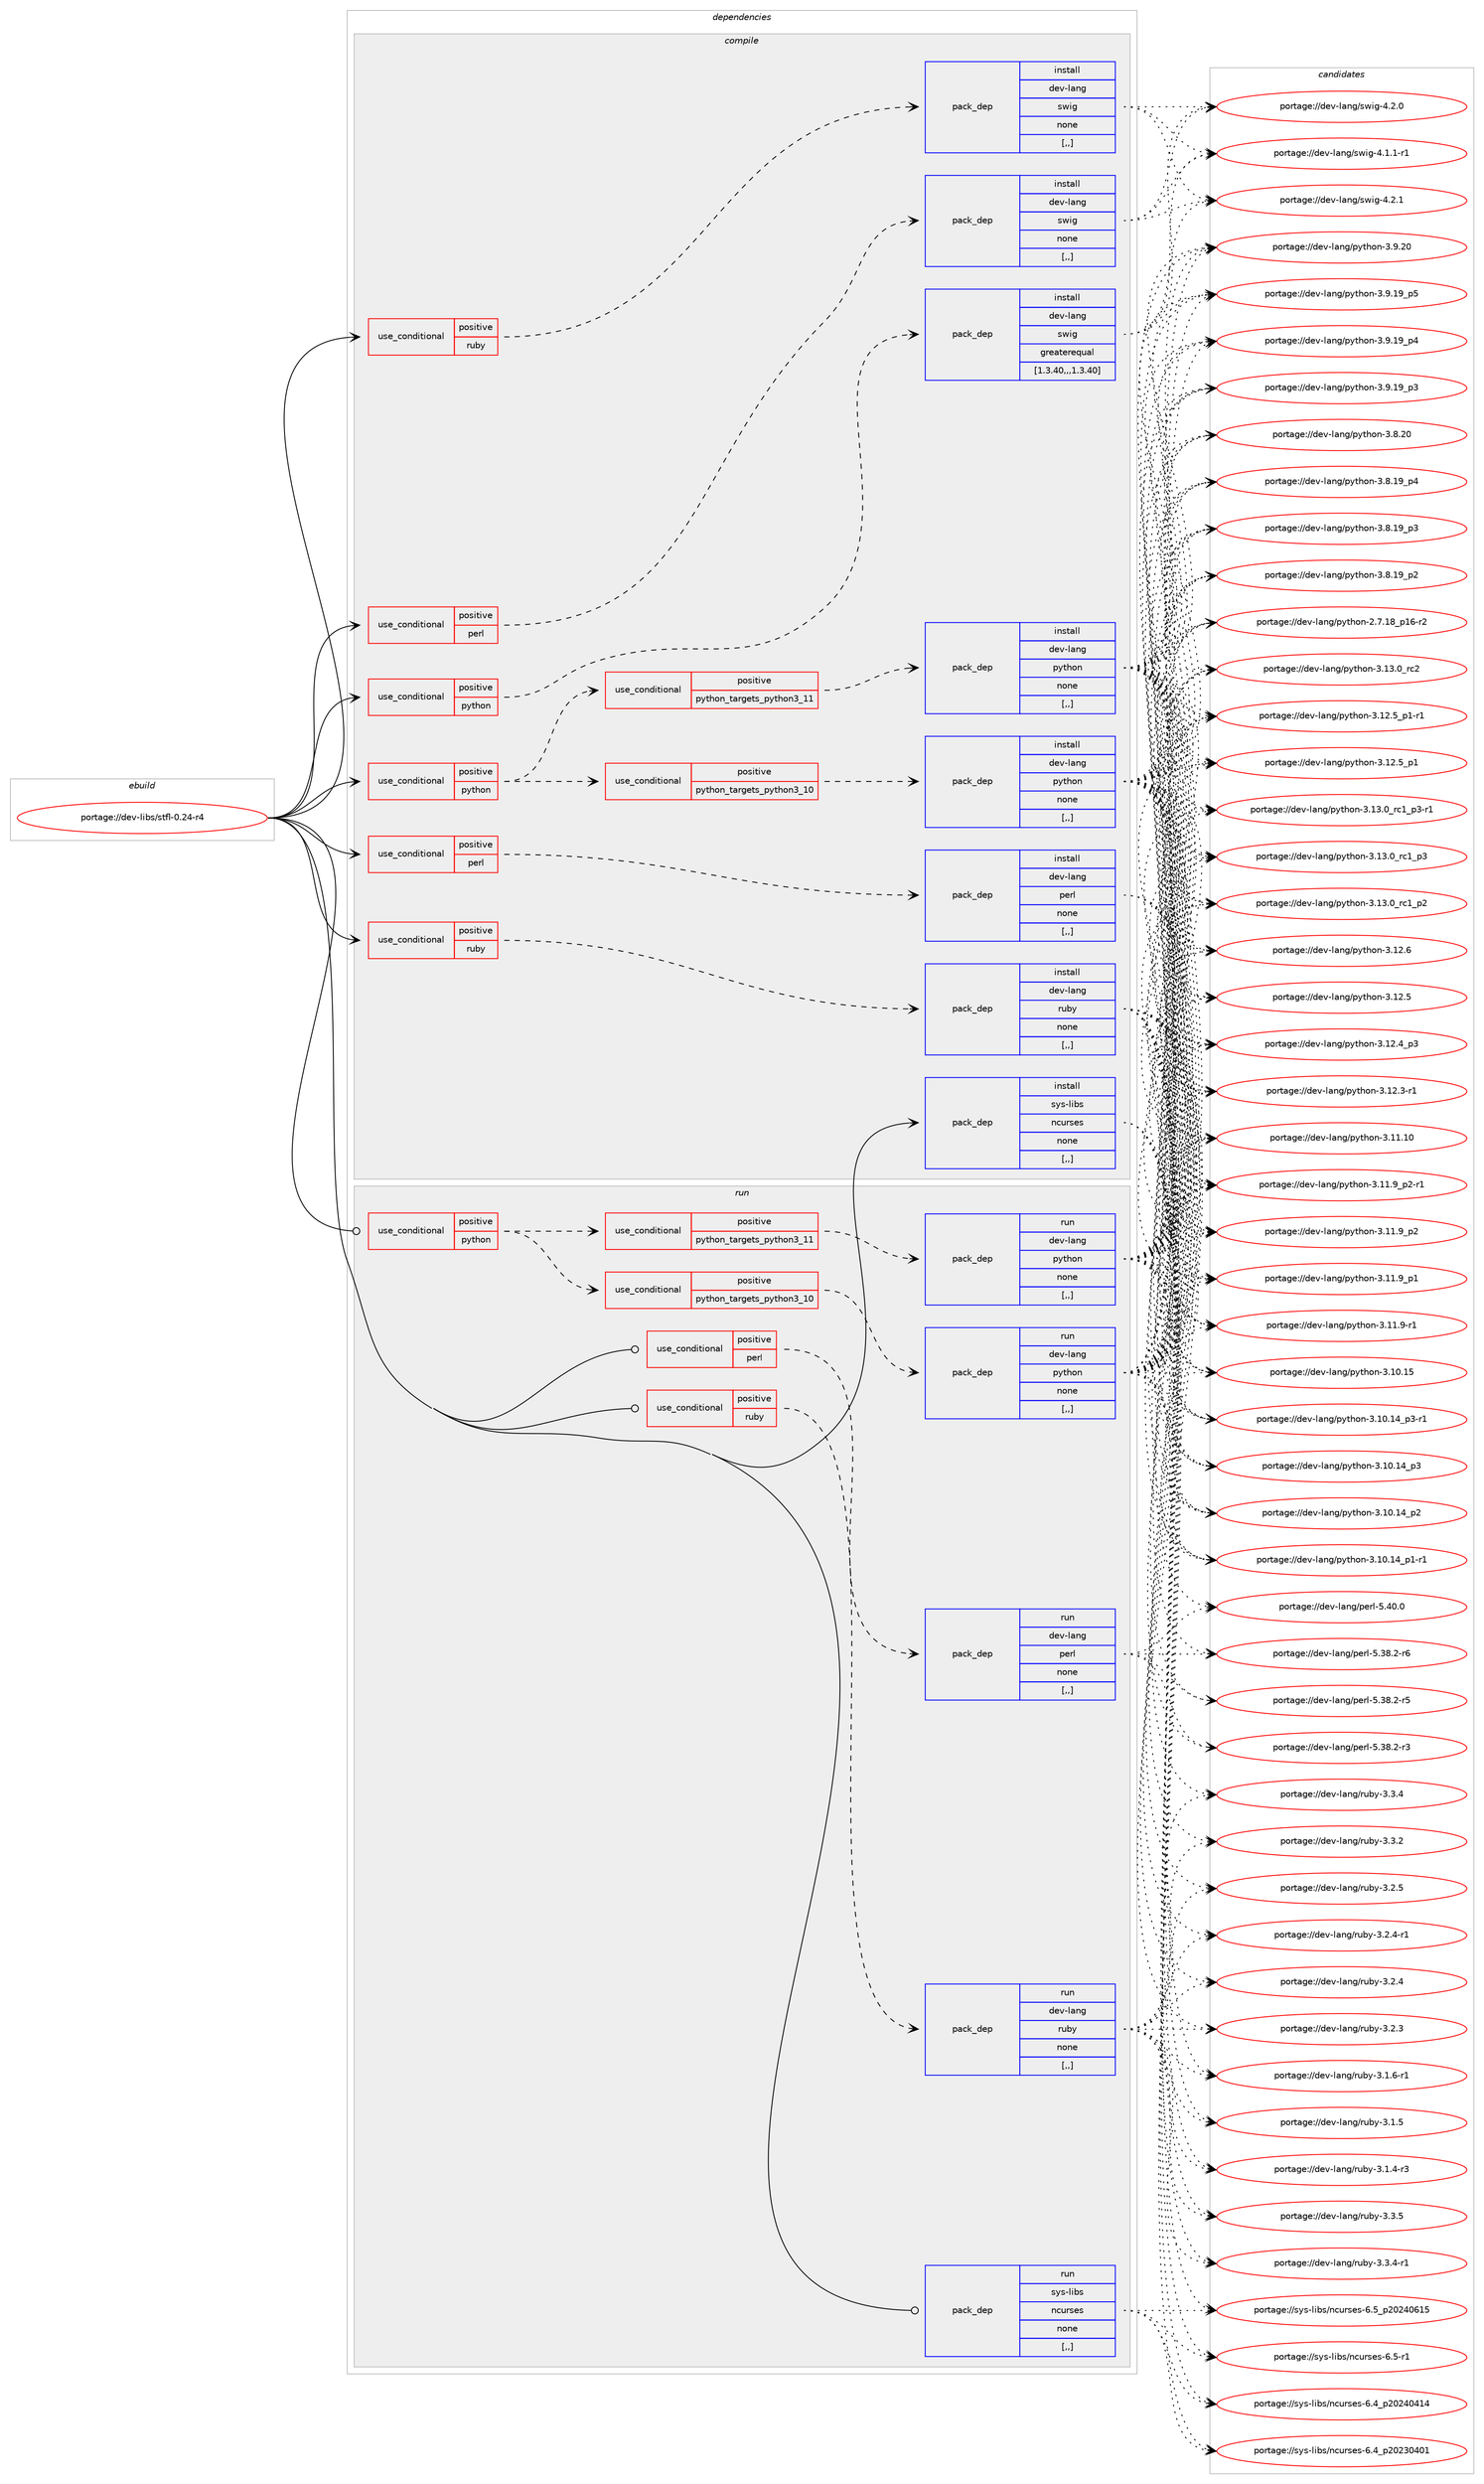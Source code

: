 digraph prolog {

# *************
# Graph options
# *************

newrank=true;
concentrate=true;
compound=true;
graph [rankdir=LR,fontname=Helvetica,fontsize=10,ranksep=1.5];#, ranksep=2.5, nodesep=0.2];
edge  [arrowhead=vee];
node  [fontname=Helvetica,fontsize=10];

# **********
# The ebuild
# **********

subgraph cluster_leftcol {
color=gray;
label=<<i>ebuild</i>>;
id [label="portage://dev-libs/stfl-0.24-r4", color=red, width=4, href="../dev-libs/stfl-0.24-r4.svg"];
}

# ****************
# The dependencies
# ****************

subgraph cluster_midcol {
color=gray;
label=<<i>dependencies</i>>;
subgraph cluster_compile {
fillcolor="#eeeeee";
style=filled;
label=<<i>compile</i>>;
subgraph cond158443 {
dependency608628 [label=<<TABLE BORDER="0" CELLBORDER="1" CELLSPACING="0" CELLPADDING="4"><TR><TD ROWSPAN="3" CELLPADDING="10">use_conditional</TD></TR><TR><TD>positive</TD></TR><TR><TD>perl</TD></TR></TABLE>>, shape=none, color=red];
subgraph pack445416 {
dependency608629 [label=<<TABLE BORDER="0" CELLBORDER="1" CELLSPACING="0" CELLPADDING="4" WIDTH="220"><TR><TD ROWSPAN="6" CELLPADDING="30">pack_dep</TD></TR><TR><TD WIDTH="110">install</TD></TR><TR><TD>dev-lang</TD></TR><TR><TD>perl</TD></TR><TR><TD>none</TD></TR><TR><TD>[,,]</TD></TR></TABLE>>, shape=none, color=blue];
}
dependency608628:e -> dependency608629:w [weight=20,style="dashed",arrowhead="vee"];
}
id:e -> dependency608628:w [weight=20,style="solid",arrowhead="vee"];
subgraph cond158444 {
dependency608630 [label=<<TABLE BORDER="0" CELLBORDER="1" CELLSPACING="0" CELLPADDING="4"><TR><TD ROWSPAN="3" CELLPADDING="10">use_conditional</TD></TR><TR><TD>positive</TD></TR><TR><TD>perl</TD></TR></TABLE>>, shape=none, color=red];
subgraph pack445417 {
dependency608631 [label=<<TABLE BORDER="0" CELLBORDER="1" CELLSPACING="0" CELLPADDING="4" WIDTH="220"><TR><TD ROWSPAN="6" CELLPADDING="30">pack_dep</TD></TR><TR><TD WIDTH="110">install</TD></TR><TR><TD>dev-lang</TD></TR><TR><TD>swig</TD></TR><TR><TD>none</TD></TR><TR><TD>[,,]</TD></TR></TABLE>>, shape=none, color=blue];
}
dependency608630:e -> dependency608631:w [weight=20,style="dashed",arrowhead="vee"];
}
id:e -> dependency608630:w [weight=20,style="solid",arrowhead="vee"];
subgraph cond158445 {
dependency608632 [label=<<TABLE BORDER="0" CELLBORDER="1" CELLSPACING="0" CELLPADDING="4"><TR><TD ROWSPAN="3" CELLPADDING="10">use_conditional</TD></TR><TR><TD>positive</TD></TR><TR><TD>python</TD></TR></TABLE>>, shape=none, color=red];
subgraph cond158446 {
dependency608633 [label=<<TABLE BORDER="0" CELLBORDER="1" CELLSPACING="0" CELLPADDING="4"><TR><TD ROWSPAN="3" CELLPADDING="10">use_conditional</TD></TR><TR><TD>positive</TD></TR><TR><TD>python_targets_python3_10</TD></TR></TABLE>>, shape=none, color=red];
subgraph pack445418 {
dependency608634 [label=<<TABLE BORDER="0" CELLBORDER="1" CELLSPACING="0" CELLPADDING="4" WIDTH="220"><TR><TD ROWSPAN="6" CELLPADDING="30">pack_dep</TD></TR><TR><TD WIDTH="110">install</TD></TR><TR><TD>dev-lang</TD></TR><TR><TD>python</TD></TR><TR><TD>none</TD></TR><TR><TD>[,,]</TD></TR></TABLE>>, shape=none, color=blue];
}
dependency608633:e -> dependency608634:w [weight=20,style="dashed",arrowhead="vee"];
}
dependency608632:e -> dependency608633:w [weight=20,style="dashed",arrowhead="vee"];
subgraph cond158447 {
dependency608635 [label=<<TABLE BORDER="0" CELLBORDER="1" CELLSPACING="0" CELLPADDING="4"><TR><TD ROWSPAN="3" CELLPADDING="10">use_conditional</TD></TR><TR><TD>positive</TD></TR><TR><TD>python_targets_python3_11</TD></TR></TABLE>>, shape=none, color=red];
subgraph pack445419 {
dependency608636 [label=<<TABLE BORDER="0" CELLBORDER="1" CELLSPACING="0" CELLPADDING="4" WIDTH="220"><TR><TD ROWSPAN="6" CELLPADDING="30">pack_dep</TD></TR><TR><TD WIDTH="110">install</TD></TR><TR><TD>dev-lang</TD></TR><TR><TD>python</TD></TR><TR><TD>none</TD></TR><TR><TD>[,,]</TD></TR></TABLE>>, shape=none, color=blue];
}
dependency608635:e -> dependency608636:w [weight=20,style="dashed",arrowhead="vee"];
}
dependency608632:e -> dependency608635:w [weight=20,style="dashed",arrowhead="vee"];
}
id:e -> dependency608632:w [weight=20,style="solid",arrowhead="vee"];
subgraph cond158448 {
dependency608637 [label=<<TABLE BORDER="0" CELLBORDER="1" CELLSPACING="0" CELLPADDING="4"><TR><TD ROWSPAN="3" CELLPADDING="10">use_conditional</TD></TR><TR><TD>positive</TD></TR><TR><TD>python</TD></TR></TABLE>>, shape=none, color=red];
subgraph pack445420 {
dependency608638 [label=<<TABLE BORDER="0" CELLBORDER="1" CELLSPACING="0" CELLPADDING="4" WIDTH="220"><TR><TD ROWSPAN="6" CELLPADDING="30">pack_dep</TD></TR><TR><TD WIDTH="110">install</TD></TR><TR><TD>dev-lang</TD></TR><TR><TD>swig</TD></TR><TR><TD>greaterequal</TD></TR><TR><TD>[1.3.40,,,1.3.40]</TD></TR></TABLE>>, shape=none, color=blue];
}
dependency608637:e -> dependency608638:w [weight=20,style="dashed",arrowhead="vee"];
}
id:e -> dependency608637:w [weight=20,style="solid",arrowhead="vee"];
subgraph cond158449 {
dependency608639 [label=<<TABLE BORDER="0" CELLBORDER="1" CELLSPACING="0" CELLPADDING="4"><TR><TD ROWSPAN="3" CELLPADDING="10">use_conditional</TD></TR><TR><TD>positive</TD></TR><TR><TD>ruby</TD></TR></TABLE>>, shape=none, color=red];
subgraph pack445421 {
dependency608640 [label=<<TABLE BORDER="0" CELLBORDER="1" CELLSPACING="0" CELLPADDING="4" WIDTH="220"><TR><TD ROWSPAN="6" CELLPADDING="30">pack_dep</TD></TR><TR><TD WIDTH="110">install</TD></TR><TR><TD>dev-lang</TD></TR><TR><TD>ruby</TD></TR><TR><TD>none</TD></TR><TR><TD>[,,]</TD></TR></TABLE>>, shape=none, color=blue];
}
dependency608639:e -> dependency608640:w [weight=20,style="dashed",arrowhead="vee"];
}
id:e -> dependency608639:w [weight=20,style="solid",arrowhead="vee"];
subgraph cond158450 {
dependency608641 [label=<<TABLE BORDER="0" CELLBORDER="1" CELLSPACING="0" CELLPADDING="4"><TR><TD ROWSPAN="3" CELLPADDING="10">use_conditional</TD></TR><TR><TD>positive</TD></TR><TR><TD>ruby</TD></TR></TABLE>>, shape=none, color=red];
subgraph pack445422 {
dependency608642 [label=<<TABLE BORDER="0" CELLBORDER="1" CELLSPACING="0" CELLPADDING="4" WIDTH="220"><TR><TD ROWSPAN="6" CELLPADDING="30">pack_dep</TD></TR><TR><TD WIDTH="110">install</TD></TR><TR><TD>dev-lang</TD></TR><TR><TD>swig</TD></TR><TR><TD>none</TD></TR><TR><TD>[,,]</TD></TR></TABLE>>, shape=none, color=blue];
}
dependency608641:e -> dependency608642:w [weight=20,style="dashed",arrowhead="vee"];
}
id:e -> dependency608641:w [weight=20,style="solid",arrowhead="vee"];
subgraph pack445423 {
dependency608643 [label=<<TABLE BORDER="0" CELLBORDER="1" CELLSPACING="0" CELLPADDING="4" WIDTH="220"><TR><TD ROWSPAN="6" CELLPADDING="30">pack_dep</TD></TR><TR><TD WIDTH="110">install</TD></TR><TR><TD>sys-libs</TD></TR><TR><TD>ncurses</TD></TR><TR><TD>none</TD></TR><TR><TD>[,,]</TD></TR></TABLE>>, shape=none, color=blue];
}
id:e -> dependency608643:w [weight=20,style="solid",arrowhead="vee"];
}
subgraph cluster_compileandrun {
fillcolor="#eeeeee";
style=filled;
label=<<i>compile and run</i>>;
}
subgraph cluster_run {
fillcolor="#eeeeee";
style=filled;
label=<<i>run</i>>;
subgraph cond158451 {
dependency608644 [label=<<TABLE BORDER="0" CELLBORDER="1" CELLSPACING="0" CELLPADDING="4"><TR><TD ROWSPAN="3" CELLPADDING="10">use_conditional</TD></TR><TR><TD>positive</TD></TR><TR><TD>perl</TD></TR></TABLE>>, shape=none, color=red];
subgraph pack445424 {
dependency608645 [label=<<TABLE BORDER="0" CELLBORDER="1" CELLSPACING="0" CELLPADDING="4" WIDTH="220"><TR><TD ROWSPAN="6" CELLPADDING="30">pack_dep</TD></TR><TR><TD WIDTH="110">run</TD></TR><TR><TD>dev-lang</TD></TR><TR><TD>perl</TD></TR><TR><TD>none</TD></TR><TR><TD>[,,]</TD></TR></TABLE>>, shape=none, color=blue];
}
dependency608644:e -> dependency608645:w [weight=20,style="dashed",arrowhead="vee"];
}
id:e -> dependency608644:w [weight=20,style="solid",arrowhead="odot"];
subgraph cond158452 {
dependency608646 [label=<<TABLE BORDER="0" CELLBORDER="1" CELLSPACING="0" CELLPADDING="4"><TR><TD ROWSPAN="3" CELLPADDING="10">use_conditional</TD></TR><TR><TD>positive</TD></TR><TR><TD>python</TD></TR></TABLE>>, shape=none, color=red];
subgraph cond158453 {
dependency608647 [label=<<TABLE BORDER="0" CELLBORDER="1" CELLSPACING="0" CELLPADDING="4"><TR><TD ROWSPAN="3" CELLPADDING="10">use_conditional</TD></TR><TR><TD>positive</TD></TR><TR><TD>python_targets_python3_10</TD></TR></TABLE>>, shape=none, color=red];
subgraph pack445425 {
dependency608648 [label=<<TABLE BORDER="0" CELLBORDER="1" CELLSPACING="0" CELLPADDING="4" WIDTH="220"><TR><TD ROWSPAN="6" CELLPADDING="30">pack_dep</TD></TR><TR><TD WIDTH="110">run</TD></TR><TR><TD>dev-lang</TD></TR><TR><TD>python</TD></TR><TR><TD>none</TD></TR><TR><TD>[,,]</TD></TR></TABLE>>, shape=none, color=blue];
}
dependency608647:e -> dependency608648:w [weight=20,style="dashed",arrowhead="vee"];
}
dependency608646:e -> dependency608647:w [weight=20,style="dashed",arrowhead="vee"];
subgraph cond158454 {
dependency608649 [label=<<TABLE BORDER="0" CELLBORDER="1" CELLSPACING="0" CELLPADDING="4"><TR><TD ROWSPAN="3" CELLPADDING="10">use_conditional</TD></TR><TR><TD>positive</TD></TR><TR><TD>python_targets_python3_11</TD></TR></TABLE>>, shape=none, color=red];
subgraph pack445426 {
dependency608650 [label=<<TABLE BORDER="0" CELLBORDER="1" CELLSPACING="0" CELLPADDING="4" WIDTH="220"><TR><TD ROWSPAN="6" CELLPADDING="30">pack_dep</TD></TR><TR><TD WIDTH="110">run</TD></TR><TR><TD>dev-lang</TD></TR><TR><TD>python</TD></TR><TR><TD>none</TD></TR><TR><TD>[,,]</TD></TR></TABLE>>, shape=none, color=blue];
}
dependency608649:e -> dependency608650:w [weight=20,style="dashed",arrowhead="vee"];
}
dependency608646:e -> dependency608649:w [weight=20,style="dashed",arrowhead="vee"];
}
id:e -> dependency608646:w [weight=20,style="solid",arrowhead="odot"];
subgraph cond158455 {
dependency608651 [label=<<TABLE BORDER="0" CELLBORDER="1" CELLSPACING="0" CELLPADDING="4"><TR><TD ROWSPAN="3" CELLPADDING="10">use_conditional</TD></TR><TR><TD>positive</TD></TR><TR><TD>ruby</TD></TR></TABLE>>, shape=none, color=red];
subgraph pack445427 {
dependency608652 [label=<<TABLE BORDER="0" CELLBORDER="1" CELLSPACING="0" CELLPADDING="4" WIDTH="220"><TR><TD ROWSPAN="6" CELLPADDING="30">pack_dep</TD></TR><TR><TD WIDTH="110">run</TD></TR><TR><TD>dev-lang</TD></TR><TR><TD>ruby</TD></TR><TR><TD>none</TD></TR><TR><TD>[,,]</TD></TR></TABLE>>, shape=none, color=blue];
}
dependency608651:e -> dependency608652:w [weight=20,style="dashed",arrowhead="vee"];
}
id:e -> dependency608651:w [weight=20,style="solid",arrowhead="odot"];
subgraph pack445428 {
dependency608653 [label=<<TABLE BORDER="0" CELLBORDER="1" CELLSPACING="0" CELLPADDING="4" WIDTH="220"><TR><TD ROWSPAN="6" CELLPADDING="30">pack_dep</TD></TR><TR><TD WIDTH="110">run</TD></TR><TR><TD>sys-libs</TD></TR><TR><TD>ncurses</TD></TR><TR><TD>none</TD></TR><TR><TD>[,,]</TD></TR></TABLE>>, shape=none, color=blue];
}
id:e -> dependency608653:w [weight=20,style="solid",arrowhead="odot"];
}
}

# **************
# The candidates
# **************

subgraph cluster_choices {
rank=same;
color=gray;
label=<<i>candidates</i>>;

subgraph choice445416 {
color=black;
nodesep=1;
choice10010111845108971101034711210111410845534652484648 [label="portage://dev-lang/perl-5.40.0", color=red, width=4,href="../dev-lang/perl-5.40.0.svg"];
choice100101118451089711010347112101114108455346515646504511454 [label="portage://dev-lang/perl-5.38.2-r6", color=red, width=4,href="../dev-lang/perl-5.38.2-r6.svg"];
choice100101118451089711010347112101114108455346515646504511453 [label="portage://dev-lang/perl-5.38.2-r5", color=red, width=4,href="../dev-lang/perl-5.38.2-r5.svg"];
choice100101118451089711010347112101114108455346515646504511451 [label="portage://dev-lang/perl-5.38.2-r3", color=red, width=4,href="../dev-lang/perl-5.38.2-r3.svg"];
dependency608629:e -> choice10010111845108971101034711210111410845534652484648:w [style=dotted,weight="100"];
dependency608629:e -> choice100101118451089711010347112101114108455346515646504511454:w [style=dotted,weight="100"];
dependency608629:e -> choice100101118451089711010347112101114108455346515646504511453:w [style=dotted,weight="100"];
dependency608629:e -> choice100101118451089711010347112101114108455346515646504511451:w [style=dotted,weight="100"];
}
subgraph choice445417 {
color=black;
nodesep=1;
choice100101118451089711010347115119105103455246504649 [label="portage://dev-lang/swig-4.2.1", color=red, width=4,href="../dev-lang/swig-4.2.1.svg"];
choice100101118451089711010347115119105103455246504648 [label="portage://dev-lang/swig-4.2.0", color=red, width=4,href="../dev-lang/swig-4.2.0.svg"];
choice1001011184510897110103471151191051034552464946494511449 [label="portage://dev-lang/swig-4.1.1-r1", color=red, width=4,href="../dev-lang/swig-4.1.1-r1.svg"];
dependency608631:e -> choice100101118451089711010347115119105103455246504649:w [style=dotted,weight="100"];
dependency608631:e -> choice100101118451089711010347115119105103455246504648:w [style=dotted,weight="100"];
dependency608631:e -> choice1001011184510897110103471151191051034552464946494511449:w [style=dotted,weight="100"];
}
subgraph choice445418 {
color=black;
nodesep=1;
choice10010111845108971101034711212111610411111045514649514648951149950 [label="portage://dev-lang/python-3.13.0_rc2", color=red, width=4,href="../dev-lang/python-3.13.0_rc2.svg"];
choice1001011184510897110103471121211161041111104551464951464895114994995112514511449 [label="portage://dev-lang/python-3.13.0_rc1_p3-r1", color=red, width=4,href="../dev-lang/python-3.13.0_rc1_p3-r1.svg"];
choice100101118451089711010347112121116104111110455146495146489511499499511251 [label="portage://dev-lang/python-3.13.0_rc1_p3", color=red, width=4,href="../dev-lang/python-3.13.0_rc1_p3.svg"];
choice100101118451089711010347112121116104111110455146495146489511499499511250 [label="portage://dev-lang/python-3.13.0_rc1_p2", color=red, width=4,href="../dev-lang/python-3.13.0_rc1_p2.svg"];
choice10010111845108971101034711212111610411111045514649504654 [label="portage://dev-lang/python-3.12.6", color=red, width=4,href="../dev-lang/python-3.12.6.svg"];
choice1001011184510897110103471121211161041111104551464950465395112494511449 [label="portage://dev-lang/python-3.12.5_p1-r1", color=red, width=4,href="../dev-lang/python-3.12.5_p1-r1.svg"];
choice100101118451089711010347112121116104111110455146495046539511249 [label="portage://dev-lang/python-3.12.5_p1", color=red, width=4,href="../dev-lang/python-3.12.5_p1.svg"];
choice10010111845108971101034711212111610411111045514649504653 [label="portage://dev-lang/python-3.12.5", color=red, width=4,href="../dev-lang/python-3.12.5.svg"];
choice100101118451089711010347112121116104111110455146495046529511251 [label="portage://dev-lang/python-3.12.4_p3", color=red, width=4,href="../dev-lang/python-3.12.4_p3.svg"];
choice100101118451089711010347112121116104111110455146495046514511449 [label="portage://dev-lang/python-3.12.3-r1", color=red, width=4,href="../dev-lang/python-3.12.3-r1.svg"];
choice1001011184510897110103471121211161041111104551464949464948 [label="portage://dev-lang/python-3.11.10", color=red, width=4,href="../dev-lang/python-3.11.10.svg"];
choice1001011184510897110103471121211161041111104551464949465795112504511449 [label="portage://dev-lang/python-3.11.9_p2-r1", color=red, width=4,href="../dev-lang/python-3.11.9_p2-r1.svg"];
choice100101118451089711010347112121116104111110455146494946579511250 [label="portage://dev-lang/python-3.11.9_p2", color=red, width=4,href="../dev-lang/python-3.11.9_p2.svg"];
choice100101118451089711010347112121116104111110455146494946579511249 [label="portage://dev-lang/python-3.11.9_p1", color=red, width=4,href="../dev-lang/python-3.11.9_p1.svg"];
choice100101118451089711010347112121116104111110455146494946574511449 [label="portage://dev-lang/python-3.11.9-r1", color=red, width=4,href="../dev-lang/python-3.11.9-r1.svg"];
choice1001011184510897110103471121211161041111104551464948464953 [label="portage://dev-lang/python-3.10.15", color=red, width=4,href="../dev-lang/python-3.10.15.svg"];
choice100101118451089711010347112121116104111110455146494846495295112514511449 [label="portage://dev-lang/python-3.10.14_p3-r1", color=red, width=4,href="../dev-lang/python-3.10.14_p3-r1.svg"];
choice10010111845108971101034711212111610411111045514649484649529511251 [label="portage://dev-lang/python-3.10.14_p3", color=red, width=4,href="../dev-lang/python-3.10.14_p3.svg"];
choice10010111845108971101034711212111610411111045514649484649529511250 [label="portage://dev-lang/python-3.10.14_p2", color=red, width=4,href="../dev-lang/python-3.10.14_p2.svg"];
choice100101118451089711010347112121116104111110455146494846495295112494511449 [label="portage://dev-lang/python-3.10.14_p1-r1", color=red, width=4,href="../dev-lang/python-3.10.14_p1-r1.svg"];
choice10010111845108971101034711212111610411111045514657465048 [label="portage://dev-lang/python-3.9.20", color=red, width=4,href="../dev-lang/python-3.9.20.svg"];
choice100101118451089711010347112121116104111110455146574649579511253 [label="portage://dev-lang/python-3.9.19_p5", color=red, width=4,href="../dev-lang/python-3.9.19_p5.svg"];
choice100101118451089711010347112121116104111110455146574649579511252 [label="portage://dev-lang/python-3.9.19_p4", color=red, width=4,href="../dev-lang/python-3.9.19_p4.svg"];
choice100101118451089711010347112121116104111110455146574649579511251 [label="portage://dev-lang/python-3.9.19_p3", color=red, width=4,href="../dev-lang/python-3.9.19_p3.svg"];
choice10010111845108971101034711212111610411111045514656465048 [label="portage://dev-lang/python-3.8.20", color=red, width=4,href="../dev-lang/python-3.8.20.svg"];
choice100101118451089711010347112121116104111110455146564649579511252 [label="portage://dev-lang/python-3.8.19_p4", color=red, width=4,href="../dev-lang/python-3.8.19_p4.svg"];
choice100101118451089711010347112121116104111110455146564649579511251 [label="portage://dev-lang/python-3.8.19_p3", color=red, width=4,href="../dev-lang/python-3.8.19_p3.svg"];
choice100101118451089711010347112121116104111110455146564649579511250 [label="portage://dev-lang/python-3.8.19_p2", color=red, width=4,href="../dev-lang/python-3.8.19_p2.svg"];
choice100101118451089711010347112121116104111110455046554649569511249544511450 [label="portage://dev-lang/python-2.7.18_p16-r2", color=red, width=4,href="../dev-lang/python-2.7.18_p16-r2.svg"];
dependency608634:e -> choice10010111845108971101034711212111610411111045514649514648951149950:w [style=dotted,weight="100"];
dependency608634:e -> choice1001011184510897110103471121211161041111104551464951464895114994995112514511449:w [style=dotted,weight="100"];
dependency608634:e -> choice100101118451089711010347112121116104111110455146495146489511499499511251:w [style=dotted,weight="100"];
dependency608634:e -> choice100101118451089711010347112121116104111110455146495146489511499499511250:w [style=dotted,weight="100"];
dependency608634:e -> choice10010111845108971101034711212111610411111045514649504654:w [style=dotted,weight="100"];
dependency608634:e -> choice1001011184510897110103471121211161041111104551464950465395112494511449:w [style=dotted,weight="100"];
dependency608634:e -> choice100101118451089711010347112121116104111110455146495046539511249:w [style=dotted,weight="100"];
dependency608634:e -> choice10010111845108971101034711212111610411111045514649504653:w [style=dotted,weight="100"];
dependency608634:e -> choice100101118451089711010347112121116104111110455146495046529511251:w [style=dotted,weight="100"];
dependency608634:e -> choice100101118451089711010347112121116104111110455146495046514511449:w [style=dotted,weight="100"];
dependency608634:e -> choice1001011184510897110103471121211161041111104551464949464948:w [style=dotted,weight="100"];
dependency608634:e -> choice1001011184510897110103471121211161041111104551464949465795112504511449:w [style=dotted,weight="100"];
dependency608634:e -> choice100101118451089711010347112121116104111110455146494946579511250:w [style=dotted,weight="100"];
dependency608634:e -> choice100101118451089711010347112121116104111110455146494946579511249:w [style=dotted,weight="100"];
dependency608634:e -> choice100101118451089711010347112121116104111110455146494946574511449:w [style=dotted,weight="100"];
dependency608634:e -> choice1001011184510897110103471121211161041111104551464948464953:w [style=dotted,weight="100"];
dependency608634:e -> choice100101118451089711010347112121116104111110455146494846495295112514511449:w [style=dotted,weight="100"];
dependency608634:e -> choice10010111845108971101034711212111610411111045514649484649529511251:w [style=dotted,weight="100"];
dependency608634:e -> choice10010111845108971101034711212111610411111045514649484649529511250:w [style=dotted,weight="100"];
dependency608634:e -> choice100101118451089711010347112121116104111110455146494846495295112494511449:w [style=dotted,weight="100"];
dependency608634:e -> choice10010111845108971101034711212111610411111045514657465048:w [style=dotted,weight="100"];
dependency608634:e -> choice100101118451089711010347112121116104111110455146574649579511253:w [style=dotted,weight="100"];
dependency608634:e -> choice100101118451089711010347112121116104111110455146574649579511252:w [style=dotted,weight="100"];
dependency608634:e -> choice100101118451089711010347112121116104111110455146574649579511251:w [style=dotted,weight="100"];
dependency608634:e -> choice10010111845108971101034711212111610411111045514656465048:w [style=dotted,weight="100"];
dependency608634:e -> choice100101118451089711010347112121116104111110455146564649579511252:w [style=dotted,weight="100"];
dependency608634:e -> choice100101118451089711010347112121116104111110455146564649579511251:w [style=dotted,weight="100"];
dependency608634:e -> choice100101118451089711010347112121116104111110455146564649579511250:w [style=dotted,weight="100"];
dependency608634:e -> choice100101118451089711010347112121116104111110455046554649569511249544511450:w [style=dotted,weight="100"];
}
subgraph choice445419 {
color=black;
nodesep=1;
choice10010111845108971101034711212111610411111045514649514648951149950 [label="portage://dev-lang/python-3.13.0_rc2", color=red, width=4,href="../dev-lang/python-3.13.0_rc2.svg"];
choice1001011184510897110103471121211161041111104551464951464895114994995112514511449 [label="portage://dev-lang/python-3.13.0_rc1_p3-r1", color=red, width=4,href="../dev-lang/python-3.13.0_rc1_p3-r1.svg"];
choice100101118451089711010347112121116104111110455146495146489511499499511251 [label="portage://dev-lang/python-3.13.0_rc1_p3", color=red, width=4,href="../dev-lang/python-3.13.0_rc1_p3.svg"];
choice100101118451089711010347112121116104111110455146495146489511499499511250 [label="portage://dev-lang/python-3.13.0_rc1_p2", color=red, width=4,href="../dev-lang/python-3.13.0_rc1_p2.svg"];
choice10010111845108971101034711212111610411111045514649504654 [label="portage://dev-lang/python-3.12.6", color=red, width=4,href="../dev-lang/python-3.12.6.svg"];
choice1001011184510897110103471121211161041111104551464950465395112494511449 [label="portage://dev-lang/python-3.12.5_p1-r1", color=red, width=4,href="../dev-lang/python-3.12.5_p1-r1.svg"];
choice100101118451089711010347112121116104111110455146495046539511249 [label="portage://dev-lang/python-3.12.5_p1", color=red, width=4,href="../dev-lang/python-3.12.5_p1.svg"];
choice10010111845108971101034711212111610411111045514649504653 [label="portage://dev-lang/python-3.12.5", color=red, width=4,href="../dev-lang/python-3.12.5.svg"];
choice100101118451089711010347112121116104111110455146495046529511251 [label="portage://dev-lang/python-3.12.4_p3", color=red, width=4,href="../dev-lang/python-3.12.4_p3.svg"];
choice100101118451089711010347112121116104111110455146495046514511449 [label="portage://dev-lang/python-3.12.3-r1", color=red, width=4,href="../dev-lang/python-3.12.3-r1.svg"];
choice1001011184510897110103471121211161041111104551464949464948 [label="portage://dev-lang/python-3.11.10", color=red, width=4,href="../dev-lang/python-3.11.10.svg"];
choice1001011184510897110103471121211161041111104551464949465795112504511449 [label="portage://dev-lang/python-3.11.9_p2-r1", color=red, width=4,href="../dev-lang/python-3.11.9_p2-r1.svg"];
choice100101118451089711010347112121116104111110455146494946579511250 [label="portage://dev-lang/python-3.11.9_p2", color=red, width=4,href="../dev-lang/python-3.11.9_p2.svg"];
choice100101118451089711010347112121116104111110455146494946579511249 [label="portage://dev-lang/python-3.11.9_p1", color=red, width=4,href="../dev-lang/python-3.11.9_p1.svg"];
choice100101118451089711010347112121116104111110455146494946574511449 [label="portage://dev-lang/python-3.11.9-r1", color=red, width=4,href="../dev-lang/python-3.11.9-r1.svg"];
choice1001011184510897110103471121211161041111104551464948464953 [label="portage://dev-lang/python-3.10.15", color=red, width=4,href="../dev-lang/python-3.10.15.svg"];
choice100101118451089711010347112121116104111110455146494846495295112514511449 [label="portage://dev-lang/python-3.10.14_p3-r1", color=red, width=4,href="../dev-lang/python-3.10.14_p3-r1.svg"];
choice10010111845108971101034711212111610411111045514649484649529511251 [label="portage://dev-lang/python-3.10.14_p3", color=red, width=4,href="../dev-lang/python-3.10.14_p3.svg"];
choice10010111845108971101034711212111610411111045514649484649529511250 [label="portage://dev-lang/python-3.10.14_p2", color=red, width=4,href="../dev-lang/python-3.10.14_p2.svg"];
choice100101118451089711010347112121116104111110455146494846495295112494511449 [label="portage://dev-lang/python-3.10.14_p1-r1", color=red, width=4,href="../dev-lang/python-3.10.14_p1-r1.svg"];
choice10010111845108971101034711212111610411111045514657465048 [label="portage://dev-lang/python-3.9.20", color=red, width=4,href="../dev-lang/python-3.9.20.svg"];
choice100101118451089711010347112121116104111110455146574649579511253 [label="portage://dev-lang/python-3.9.19_p5", color=red, width=4,href="../dev-lang/python-3.9.19_p5.svg"];
choice100101118451089711010347112121116104111110455146574649579511252 [label="portage://dev-lang/python-3.9.19_p4", color=red, width=4,href="../dev-lang/python-3.9.19_p4.svg"];
choice100101118451089711010347112121116104111110455146574649579511251 [label="portage://dev-lang/python-3.9.19_p3", color=red, width=4,href="../dev-lang/python-3.9.19_p3.svg"];
choice10010111845108971101034711212111610411111045514656465048 [label="portage://dev-lang/python-3.8.20", color=red, width=4,href="../dev-lang/python-3.8.20.svg"];
choice100101118451089711010347112121116104111110455146564649579511252 [label="portage://dev-lang/python-3.8.19_p4", color=red, width=4,href="../dev-lang/python-3.8.19_p4.svg"];
choice100101118451089711010347112121116104111110455146564649579511251 [label="portage://dev-lang/python-3.8.19_p3", color=red, width=4,href="../dev-lang/python-3.8.19_p3.svg"];
choice100101118451089711010347112121116104111110455146564649579511250 [label="portage://dev-lang/python-3.8.19_p2", color=red, width=4,href="../dev-lang/python-3.8.19_p2.svg"];
choice100101118451089711010347112121116104111110455046554649569511249544511450 [label="portage://dev-lang/python-2.7.18_p16-r2", color=red, width=4,href="../dev-lang/python-2.7.18_p16-r2.svg"];
dependency608636:e -> choice10010111845108971101034711212111610411111045514649514648951149950:w [style=dotted,weight="100"];
dependency608636:e -> choice1001011184510897110103471121211161041111104551464951464895114994995112514511449:w [style=dotted,weight="100"];
dependency608636:e -> choice100101118451089711010347112121116104111110455146495146489511499499511251:w [style=dotted,weight="100"];
dependency608636:e -> choice100101118451089711010347112121116104111110455146495146489511499499511250:w [style=dotted,weight="100"];
dependency608636:e -> choice10010111845108971101034711212111610411111045514649504654:w [style=dotted,weight="100"];
dependency608636:e -> choice1001011184510897110103471121211161041111104551464950465395112494511449:w [style=dotted,weight="100"];
dependency608636:e -> choice100101118451089711010347112121116104111110455146495046539511249:w [style=dotted,weight="100"];
dependency608636:e -> choice10010111845108971101034711212111610411111045514649504653:w [style=dotted,weight="100"];
dependency608636:e -> choice100101118451089711010347112121116104111110455146495046529511251:w [style=dotted,weight="100"];
dependency608636:e -> choice100101118451089711010347112121116104111110455146495046514511449:w [style=dotted,weight="100"];
dependency608636:e -> choice1001011184510897110103471121211161041111104551464949464948:w [style=dotted,weight="100"];
dependency608636:e -> choice1001011184510897110103471121211161041111104551464949465795112504511449:w [style=dotted,weight="100"];
dependency608636:e -> choice100101118451089711010347112121116104111110455146494946579511250:w [style=dotted,weight="100"];
dependency608636:e -> choice100101118451089711010347112121116104111110455146494946579511249:w [style=dotted,weight="100"];
dependency608636:e -> choice100101118451089711010347112121116104111110455146494946574511449:w [style=dotted,weight="100"];
dependency608636:e -> choice1001011184510897110103471121211161041111104551464948464953:w [style=dotted,weight="100"];
dependency608636:e -> choice100101118451089711010347112121116104111110455146494846495295112514511449:w [style=dotted,weight="100"];
dependency608636:e -> choice10010111845108971101034711212111610411111045514649484649529511251:w [style=dotted,weight="100"];
dependency608636:e -> choice10010111845108971101034711212111610411111045514649484649529511250:w [style=dotted,weight="100"];
dependency608636:e -> choice100101118451089711010347112121116104111110455146494846495295112494511449:w [style=dotted,weight="100"];
dependency608636:e -> choice10010111845108971101034711212111610411111045514657465048:w [style=dotted,weight="100"];
dependency608636:e -> choice100101118451089711010347112121116104111110455146574649579511253:w [style=dotted,weight="100"];
dependency608636:e -> choice100101118451089711010347112121116104111110455146574649579511252:w [style=dotted,weight="100"];
dependency608636:e -> choice100101118451089711010347112121116104111110455146574649579511251:w [style=dotted,weight="100"];
dependency608636:e -> choice10010111845108971101034711212111610411111045514656465048:w [style=dotted,weight="100"];
dependency608636:e -> choice100101118451089711010347112121116104111110455146564649579511252:w [style=dotted,weight="100"];
dependency608636:e -> choice100101118451089711010347112121116104111110455146564649579511251:w [style=dotted,weight="100"];
dependency608636:e -> choice100101118451089711010347112121116104111110455146564649579511250:w [style=dotted,weight="100"];
dependency608636:e -> choice100101118451089711010347112121116104111110455046554649569511249544511450:w [style=dotted,weight="100"];
}
subgraph choice445420 {
color=black;
nodesep=1;
choice100101118451089711010347115119105103455246504649 [label="portage://dev-lang/swig-4.2.1", color=red, width=4,href="../dev-lang/swig-4.2.1.svg"];
choice100101118451089711010347115119105103455246504648 [label="portage://dev-lang/swig-4.2.0", color=red, width=4,href="../dev-lang/swig-4.2.0.svg"];
choice1001011184510897110103471151191051034552464946494511449 [label="portage://dev-lang/swig-4.1.1-r1", color=red, width=4,href="../dev-lang/swig-4.1.1-r1.svg"];
dependency608638:e -> choice100101118451089711010347115119105103455246504649:w [style=dotted,weight="100"];
dependency608638:e -> choice100101118451089711010347115119105103455246504648:w [style=dotted,weight="100"];
dependency608638:e -> choice1001011184510897110103471151191051034552464946494511449:w [style=dotted,weight="100"];
}
subgraph choice445421 {
color=black;
nodesep=1;
choice10010111845108971101034711411798121455146514653 [label="portage://dev-lang/ruby-3.3.5", color=red, width=4,href="../dev-lang/ruby-3.3.5.svg"];
choice100101118451089711010347114117981214551465146524511449 [label="portage://dev-lang/ruby-3.3.4-r1", color=red, width=4,href="../dev-lang/ruby-3.3.4-r1.svg"];
choice10010111845108971101034711411798121455146514652 [label="portage://dev-lang/ruby-3.3.4", color=red, width=4,href="../dev-lang/ruby-3.3.4.svg"];
choice10010111845108971101034711411798121455146514650 [label="portage://dev-lang/ruby-3.3.2", color=red, width=4,href="../dev-lang/ruby-3.3.2.svg"];
choice10010111845108971101034711411798121455146504653 [label="portage://dev-lang/ruby-3.2.5", color=red, width=4,href="../dev-lang/ruby-3.2.5.svg"];
choice100101118451089711010347114117981214551465046524511449 [label="portage://dev-lang/ruby-3.2.4-r1", color=red, width=4,href="../dev-lang/ruby-3.2.4-r1.svg"];
choice10010111845108971101034711411798121455146504652 [label="portage://dev-lang/ruby-3.2.4", color=red, width=4,href="../dev-lang/ruby-3.2.4.svg"];
choice10010111845108971101034711411798121455146504651 [label="portage://dev-lang/ruby-3.2.3", color=red, width=4,href="../dev-lang/ruby-3.2.3.svg"];
choice100101118451089711010347114117981214551464946544511449 [label="portage://dev-lang/ruby-3.1.6-r1", color=red, width=4,href="../dev-lang/ruby-3.1.6-r1.svg"];
choice10010111845108971101034711411798121455146494653 [label="portage://dev-lang/ruby-3.1.5", color=red, width=4,href="../dev-lang/ruby-3.1.5.svg"];
choice100101118451089711010347114117981214551464946524511451 [label="portage://dev-lang/ruby-3.1.4-r3", color=red, width=4,href="../dev-lang/ruby-3.1.4-r3.svg"];
dependency608640:e -> choice10010111845108971101034711411798121455146514653:w [style=dotted,weight="100"];
dependency608640:e -> choice100101118451089711010347114117981214551465146524511449:w [style=dotted,weight="100"];
dependency608640:e -> choice10010111845108971101034711411798121455146514652:w [style=dotted,weight="100"];
dependency608640:e -> choice10010111845108971101034711411798121455146514650:w [style=dotted,weight="100"];
dependency608640:e -> choice10010111845108971101034711411798121455146504653:w [style=dotted,weight="100"];
dependency608640:e -> choice100101118451089711010347114117981214551465046524511449:w [style=dotted,weight="100"];
dependency608640:e -> choice10010111845108971101034711411798121455146504652:w [style=dotted,weight="100"];
dependency608640:e -> choice10010111845108971101034711411798121455146504651:w [style=dotted,weight="100"];
dependency608640:e -> choice100101118451089711010347114117981214551464946544511449:w [style=dotted,weight="100"];
dependency608640:e -> choice10010111845108971101034711411798121455146494653:w [style=dotted,weight="100"];
dependency608640:e -> choice100101118451089711010347114117981214551464946524511451:w [style=dotted,weight="100"];
}
subgraph choice445422 {
color=black;
nodesep=1;
choice100101118451089711010347115119105103455246504649 [label="portage://dev-lang/swig-4.2.1", color=red, width=4,href="../dev-lang/swig-4.2.1.svg"];
choice100101118451089711010347115119105103455246504648 [label="portage://dev-lang/swig-4.2.0", color=red, width=4,href="../dev-lang/swig-4.2.0.svg"];
choice1001011184510897110103471151191051034552464946494511449 [label="portage://dev-lang/swig-4.1.1-r1", color=red, width=4,href="../dev-lang/swig-4.1.1-r1.svg"];
dependency608642:e -> choice100101118451089711010347115119105103455246504649:w [style=dotted,weight="100"];
dependency608642:e -> choice100101118451089711010347115119105103455246504648:w [style=dotted,weight="100"];
dependency608642:e -> choice1001011184510897110103471151191051034552464946494511449:w [style=dotted,weight="100"];
}
subgraph choice445423 {
color=black;
nodesep=1;
choice1151211154510810598115471109911711411510111545544653951125048505248544953 [label="portage://sys-libs/ncurses-6.5_p20240615", color=red, width=4,href="../sys-libs/ncurses-6.5_p20240615.svg"];
choice11512111545108105981154711099117114115101115455446534511449 [label="portage://sys-libs/ncurses-6.5-r1", color=red, width=4,href="../sys-libs/ncurses-6.5-r1.svg"];
choice1151211154510810598115471109911711411510111545544652951125048505248524952 [label="portage://sys-libs/ncurses-6.4_p20240414", color=red, width=4,href="../sys-libs/ncurses-6.4_p20240414.svg"];
choice1151211154510810598115471109911711411510111545544652951125048505148524849 [label="portage://sys-libs/ncurses-6.4_p20230401", color=red, width=4,href="../sys-libs/ncurses-6.4_p20230401.svg"];
dependency608643:e -> choice1151211154510810598115471109911711411510111545544653951125048505248544953:w [style=dotted,weight="100"];
dependency608643:e -> choice11512111545108105981154711099117114115101115455446534511449:w [style=dotted,weight="100"];
dependency608643:e -> choice1151211154510810598115471109911711411510111545544652951125048505248524952:w [style=dotted,weight="100"];
dependency608643:e -> choice1151211154510810598115471109911711411510111545544652951125048505148524849:w [style=dotted,weight="100"];
}
subgraph choice445424 {
color=black;
nodesep=1;
choice10010111845108971101034711210111410845534652484648 [label="portage://dev-lang/perl-5.40.0", color=red, width=4,href="../dev-lang/perl-5.40.0.svg"];
choice100101118451089711010347112101114108455346515646504511454 [label="portage://dev-lang/perl-5.38.2-r6", color=red, width=4,href="../dev-lang/perl-5.38.2-r6.svg"];
choice100101118451089711010347112101114108455346515646504511453 [label="portage://dev-lang/perl-5.38.2-r5", color=red, width=4,href="../dev-lang/perl-5.38.2-r5.svg"];
choice100101118451089711010347112101114108455346515646504511451 [label="portage://dev-lang/perl-5.38.2-r3", color=red, width=4,href="../dev-lang/perl-5.38.2-r3.svg"];
dependency608645:e -> choice10010111845108971101034711210111410845534652484648:w [style=dotted,weight="100"];
dependency608645:e -> choice100101118451089711010347112101114108455346515646504511454:w [style=dotted,weight="100"];
dependency608645:e -> choice100101118451089711010347112101114108455346515646504511453:w [style=dotted,weight="100"];
dependency608645:e -> choice100101118451089711010347112101114108455346515646504511451:w [style=dotted,weight="100"];
}
subgraph choice445425 {
color=black;
nodesep=1;
choice10010111845108971101034711212111610411111045514649514648951149950 [label="portage://dev-lang/python-3.13.0_rc2", color=red, width=4,href="../dev-lang/python-3.13.0_rc2.svg"];
choice1001011184510897110103471121211161041111104551464951464895114994995112514511449 [label="portage://dev-lang/python-3.13.0_rc1_p3-r1", color=red, width=4,href="../dev-lang/python-3.13.0_rc1_p3-r1.svg"];
choice100101118451089711010347112121116104111110455146495146489511499499511251 [label="portage://dev-lang/python-3.13.0_rc1_p3", color=red, width=4,href="../dev-lang/python-3.13.0_rc1_p3.svg"];
choice100101118451089711010347112121116104111110455146495146489511499499511250 [label="portage://dev-lang/python-3.13.0_rc1_p2", color=red, width=4,href="../dev-lang/python-3.13.0_rc1_p2.svg"];
choice10010111845108971101034711212111610411111045514649504654 [label="portage://dev-lang/python-3.12.6", color=red, width=4,href="../dev-lang/python-3.12.6.svg"];
choice1001011184510897110103471121211161041111104551464950465395112494511449 [label="portage://dev-lang/python-3.12.5_p1-r1", color=red, width=4,href="../dev-lang/python-3.12.5_p1-r1.svg"];
choice100101118451089711010347112121116104111110455146495046539511249 [label="portage://dev-lang/python-3.12.5_p1", color=red, width=4,href="../dev-lang/python-3.12.5_p1.svg"];
choice10010111845108971101034711212111610411111045514649504653 [label="portage://dev-lang/python-3.12.5", color=red, width=4,href="../dev-lang/python-3.12.5.svg"];
choice100101118451089711010347112121116104111110455146495046529511251 [label="portage://dev-lang/python-3.12.4_p3", color=red, width=4,href="../dev-lang/python-3.12.4_p3.svg"];
choice100101118451089711010347112121116104111110455146495046514511449 [label="portage://dev-lang/python-3.12.3-r1", color=red, width=4,href="../dev-lang/python-3.12.3-r1.svg"];
choice1001011184510897110103471121211161041111104551464949464948 [label="portage://dev-lang/python-3.11.10", color=red, width=4,href="../dev-lang/python-3.11.10.svg"];
choice1001011184510897110103471121211161041111104551464949465795112504511449 [label="portage://dev-lang/python-3.11.9_p2-r1", color=red, width=4,href="../dev-lang/python-3.11.9_p2-r1.svg"];
choice100101118451089711010347112121116104111110455146494946579511250 [label="portage://dev-lang/python-3.11.9_p2", color=red, width=4,href="../dev-lang/python-3.11.9_p2.svg"];
choice100101118451089711010347112121116104111110455146494946579511249 [label="portage://dev-lang/python-3.11.9_p1", color=red, width=4,href="../dev-lang/python-3.11.9_p1.svg"];
choice100101118451089711010347112121116104111110455146494946574511449 [label="portage://dev-lang/python-3.11.9-r1", color=red, width=4,href="../dev-lang/python-3.11.9-r1.svg"];
choice1001011184510897110103471121211161041111104551464948464953 [label="portage://dev-lang/python-3.10.15", color=red, width=4,href="../dev-lang/python-3.10.15.svg"];
choice100101118451089711010347112121116104111110455146494846495295112514511449 [label="portage://dev-lang/python-3.10.14_p3-r1", color=red, width=4,href="../dev-lang/python-3.10.14_p3-r1.svg"];
choice10010111845108971101034711212111610411111045514649484649529511251 [label="portage://dev-lang/python-3.10.14_p3", color=red, width=4,href="../dev-lang/python-3.10.14_p3.svg"];
choice10010111845108971101034711212111610411111045514649484649529511250 [label="portage://dev-lang/python-3.10.14_p2", color=red, width=4,href="../dev-lang/python-3.10.14_p2.svg"];
choice100101118451089711010347112121116104111110455146494846495295112494511449 [label="portage://dev-lang/python-3.10.14_p1-r1", color=red, width=4,href="../dev-lang/python-3.10.14_p1-r1.svg"];
choice10010111845108971101034711212111610411111045514657465048 [label="portage://dev-lang/python-3.9.20", color=red, width=4,href="../dev-lang/python-3.9.20.svg"];
choice100101118451089711010347112121116104111110455146574649579511253 [label="portage://dev-lang/python-3.9.19_p5", color=red, width=4,href="../dev-lang/python-3.9.19_p5.svg"];
choice100101118451089711010347112121116104111110455146574649579511252 [label="portage://dev-lang/python-3.9.19_p4", color=red, width=4,href="../dev-lang/python-3.9.19_p4.svg"];
choice100101118451089711010347112121116104111110455146574649579511251 [label="portage://dev-lang/python-3.9.19_p3", color=red, width=4,href="../dev-lang/python-3.9.19_p3.svg"];
choice10010111845108971101034711212111610411111045514656465048 [label="portage://dev-lang/python-3.8.20", color=red, width=4,href="../dev-lang/python-3.8.20.svg"];
choice100101118451089711010347112121116104111110455146564649579511252 [label="portage://dev-lang/python-3.8.19_p4", color=red, width=4,href="../dev-lang/python-3.8.19_p4.svg"];
choice100101118451089711010347112121116104111110455146564649579511251 [label="portage://dev-lang/python-3.8.19_p3", color=red, width=4,href="../dev-lang/python-3.8.19_p3.svg"];
choice100101118451089711010347112121116104111110455146564649579511250 [label="portage://dev-lang/python-3.8.19_p2", color=red, width=4,href="../dev-lang/python-3.8.19_p2.svg"];
choice100101118451089711010347112121116104111110455046554649569511249544511450 [label="portage://dev-lang/python-2.7.18_p16-r2", color=red, width=4,href="../dev-lang/python-2.7.18_p16-r2.svg"];
dependency608648:e -> choice10010111845108971101034711212111610411111045514649514648951149950:w [style=dotted,weight="100"];
dependency608648:e -> choice1001011184510897110103471121211161041111104551464951464895114994995112514511449:w [style=dotted,weight="100"];
dependency608648:e -> choice100101118451089711010347112121116104111110455146495146489511499499511251:w [style=dotted,weight="100"];
dependency608648:e -> choice100101118451089711010347112121116104111110455146495146489511499499511250:w [style=dotted,weight="100"];
dependency608648:e -> choice10010111845108971101034711212111610411111045514649504654:w [style=dotted,weight="100"];
dependency608648:e -> choice1001011184510897110103471121211161041111104551464950465395112494511449:w [style=dotted,weight="100"];
dependency608648:e -> choice100101118451089711010347112121116104111110455146495046539511249:w [style=dotted,weight="100"];
dependency608648:e -> choice10010111845108971101034711212111610411111045514649504653:w [style=dotted,weight="100"];
dependency608648:e -> choice100101118451089711010347112121116104111110455146495046529511251:w [style=dotted,weight="100"];
dependency608648:e -> choice100101118451089711010347112121116104111110455146495046514511449:w [style=dotted,weight="100"];
dependency608648:e -> choice1001011184510897110103471121211161041111104551464949464948:w [style=dotted,weight="100"];
dependency608648:e -> choice1001011184510897110103471121211161041111104551464949465795112504511449:w [style=dotted,weight="100"];
dependency608648:e -> choice100101118451089711010347112121116104111110455146494946579511250:w [style=dotted,weight="100"];
dependency608648:e -> choice100101118451089711010347112121116104111110455146494946579511249:w [style=dotted,weight="100"];
dependency608648:e -> choice100101118451089711010347112121116104111110455146494946574511449:w [style=dotted,weight="100"];
dependency608648:e -> choice1001011184510897110103471121211161041111104551464948464953:w [style=dotted,weight="100"];
dependency608648:e -> choice100101118451089711010347112121116104111110455146494846495295112514511449:w [style=dotted,weight="100"];
dependency608648:e -> choice10010111845108971101034711212111610411111045514649484649529511251:w [style=dotted,weight="100"];
dependency608648:e -> choice10010111845108971101034711212111610411111045514649484649529511250:w [style=dotted,weight="100"];
dependency608648:e -> choice100101118451089711010347112121116104111110455146494846495295112494511449:w [style=dotted,weight="100"];
dependency608648:e -> choice10010111845108971101034711212111610411111045514657465048:w [style=dotted,weight="100"];
dependency608648:e -> choice100101118451089711010347112121116104111110455146574649579511253:w [style=dotted,weight="100"];
dependency608648:e -> choice100101118451089711010347112121116104111110455146574649579511252:w [style=dotted,weight="100"];
dependency608648:e -> choice100101118451089711010347112121116104111110455146574649579511251:w [style=dotted,weight="100"];
dependency608648:e -> choice10010111845108971101034711212111610411111045514656465048:w [style=dotted,weight="100"];
dependency608648:e -> choice100101118451089711010347112121116104111110455146564649579511252:w [style=dotted,weight="100"];
dependency608648:e -> choice100101118451089711010347112121116104111110455146564649579511251:w [style=dotted,weight="100"];
dependency608648:e -> choice100101118451089711010347112121116104111110455146564649579511250:w [style=dotted,weight="100"];
dependency608648:e -> choice100101118451089711010347112121116104111110455046554649569511249544511450:w [style=dotted,weight="100"];
}
subgraph choice445426 {
color=black;
nodesep=1;
choice10010111845108971101034711212111610411111045514649514648951149950 [label="portage://dev-lang/python-3.13.0_rc2", color=red, width=4,href="../dev-lang/python-3.13.0_rc2.svg"];
choice1001011184510897110103471121211161041111104551464951464895114994995112514511449 [label="portage://dev-lang/python-3.13.0_rc1_p3-r1", color=red, width=4,href="../dev-lang/python-3.13.0_rc1_p3-r1.svg"];
choice100101118451089711010347112121116104111110455146495146489511499499511251 [label="portage://dev-lang/python-3.13.0_rc1_p3", color=red, width=4,href="../dev-lang/python-3.13.0_rc1_p3.svg"];
choice100101118451089711010347112121116104111110455146495146489511499499511250 [label="portage://dev-lang/python-3.13.0_rc1_p2", color=red, width=4,href="../dev-lang/python-3.13.0_rc1_p2.svg"];
choice10010111845108971101034711212111610411111045514649504654 [label="portage://dev-lang/python-3.12.6", color=red, width=4,href="../dev-lang/python-3.12.6.svg"];
choice1001011184510897110103471121211161041111104551464950465395112494511449 [label="portage://dev-lang/python-3.12.5_p1-r1", color=red, width=4,href="../dev-lang/python-3.12.5_p1-r1.svg"];
choice100101118451089711010347112121116104111110455146495046539511249 [label="portage://dev-lang/python-3.12.5_p1", color=red, width=4,href="../dev-lang/python-3.12.5_p1.svg"];
choice10010111845108971101034711212111610411111045514649504653 [label="portage://dev-lang/python-3.12.5", color=red, width=4,href="../dev-lang/python-3.12.5.svg"];
choice100101118451089711010347112121116104111110455146495046529511251 [label="portage://dev-lang/python-3.12.4_p3", color=red, width=4,href="../dev-lang/python-3.12.4_p3.svg"];
choice100101118451089711010347112121116104111110455146495046514511449 [label="portage://dev-lang/python-3.12.3-r1", color=red, width=4,href="../dev-lang/python-3.12.3-r1.svg"];
choice1001011184510897110103471121211161041111104551464949464948 [label="portage://dev-lang/python-3.11.10", color=red, width=4,href="../dev-lang/python-3.11.10.svg"];
choice1001011184510897110103471121211161041111104551464949465795112504511449 [label="portage://dev-lang/python-3.11.9_p2-r1", color=red, width=4,href="../dev-lang/python-3.11.9_p2-r1.svg"];
choice100101118451089711010347112121116104111110455146494946579511250 [label="portage://dev-lang/python-3.11.9_p2", color=red, width=4,href="../dev-lang/python-3.11.9_p2.svg"];
choice100101118451089711010347112121116104111110455146494946579511249 [label="portage://dev-lang/python-3.11.9_p1", color=red, width=4,href="../dev-lang/python-3.11.9_p1.svg"];
choice100101118451089711010347112121116104111110455146494946574511449 [label="portage://dev-lang/python-3.11.9-r1", color=red, width=4,href="../dev-lang/python-3.11.9-r1.svg"];
choice1001011184510897110103471121211161041111104551464948464953 [label="portage://dev-lang/python-3.10.15", color=red, width=4,href="../dev-lang/python-3.10.15.svg"];
choice100101118451089711010347112121116104111110455146494846495295112514511449 [label="portage://dev-lang/python-3.10.14_p3-r1", color=red, width=4,href="../dev-lang/python-3.10.14_p3-r1.svg"];
choice10010111845108971101034711212111610411111045514649484649529511251 [label="portage://dev-lang/python-3.10.14_p3", color=red, width=4,href="../dev-lang/python-3.10.14_p3.svg"];
choice10010111845108971101034711212111610411111045514649484649529511250 [label="portage://dev-lang/python-3.10.14_p2", color=red, width=4,href="../dev-lang/python-3.10.14_p2.svg"];
choice100101118451089711010347112121116104111110455146494846495295112494511449 [label="portage://dev-lang/python-3.10.14_p1-r1", color=red, width=4,href="../dev-lang/python-3.10.14_p1-r1.svg"];
choice10010111845108971101034711212111610411111045514657465048 [label="portage://dev-lang/python-3.9.20", color=red, width=4,href="../dev-lang/python-3.9.20.svg"];
choice100101118451089711010347112121116104111110455146574649579511253 [label="portage://dev-lang/python-3.9.19_p5", color=red, width=4,href="../dev-lang/python-3.9.19_p5.svg"];
choice100101118451089711010347112121116104111110455146574649579511252 [label="portage://dev-lang/python-3.9.19_p4", color=red, width=4,href="../dev-lang/python-3.9.19_p4.svg"];
choice100101118451089711010347112121116104111110455146574649579511251 [label="portage://dev-lang/python-3.9.19_p3", color=red, width=4,href="../dev-lang/python-3.9.19_p3.svg"];
choice10010111845108971101034711212111610411111045514656465048 [label="portage://dev-lang/python-3.8.20", color=red, width=4,href="../dev-lang/python-3.8.20.svg"];
choice100101118451089711010347112121116104111110455146564649579511252 [label="portage://dev-lang/python-3.8.19_p4", color=red, width=4,href="../dev-lang/python-3.8.19_p4.svg"];
choice100101118451089711010347112121116104111110455146564649579511251 [label="portage://dev-lang/python-3.8.19_p3", color=red, width=4,href="../dev-lang/python-3.8.19_p3.svg"];
choice100101118451089711010347112121116104111110455146564649579511250 [label="portage://dev-lang/python-3.8.19_p2", color=red, width=4,href="../dev-lang/python-3.8.19_p2.svg"];
choice100101118451089711010347112121116104111110455046554649569511249544511450 [label="portage://dev-lang/python-2.7.18_p16-r2", color=red, width=4,href="../dev-lang/python-2.7.18_p16-r2.svg"];
dependency608650:e -> choice10010111845108971101034711212111610411111045514649514648951149950:w [style=dotted,weight="100"];
dependency608650:e -> choice1001011184510897110103471121211161041111104551464951464895114994995112514511449:w [style=dotted,weight="100"];
dependency608650:e -> choice100101118451089711010347112121116104111110455146495146489511499499511251:w [style=dotted,weight="100"];
dependency608650:e -> choice100101118451089711010347112121116104111110455146495146489511499499511250:w [style=dotted,weight="100"];
dependency608650:e -> choice10010111845108971101034711212111610411111045514649504654:w [style=dotted,weight="100"];
dependency608650:e -> choice1001011184510897110103471121211161041111104551464950465395112494511449:w [style=dotted,weight="100"];
dependency608650:e -> choice100101118451089711010347112121116104111110455146495046539511249:w [style=dotted,weight="100"];
dependency608650:e -> choice10010111845108971101034711212111610411111045514649504653:w [style=dotted,weight="100"];
dependency608650:e -> choice100101118451089711010347112121116104111110455146495046529511251:w [style=dotted,weight="100"];
dependency608650:e -> choice100101118451089711010347112121116104111110455146495046514511449:w [style=dotted,weight="100"];
dependency608650:e -> choice1001011184510897110103471121211161041111104551464949464948:w [style=dotted,weight="100"];
dependency608650:e -> choice1001011184510897110103471121211161041111104551464949465795112504511449:w [style=dotted,weight="100"];
dependency608650:e -> choice100101118451089711010347112121116104111110455146494946579511250:w [style=dotted,weight="100"];
dependency608650:e -> choice100101118451089711010347112121116104111110455146494946579511249:w [style=dotted,weight="100"];
dependency608650:e -> choice100101118451089711010347112121116104111110455146494946574511449:w [style=dotted,weight="100"];
dependency608650:e -> choice1001011184510897110103471121211161041111104551464948464953:w [style=dotted,weight="100"];
dependency608650:e -> choice100101118451089711010347112121116104111110455146494846495295112514511449:w [style=dotted,weight="100"];
dependency608650:e -> choice10010111845108971101034711212111610411111045514649484649529511251:w [style=dotted,weight="100"];
dependency608650:e -> choice10010111845108971101034711212111610411111045514649484649529511250:w [style=dotted,weight="100"];
dependency608650:e -> choice100101118451089711010347112121116104111110455146494846495295112494511449:w [style=dotted,weight="100"];
dependency608650:e -> choice10010111845108971101034711212111610411111045514657465048:w [style=dotted,weight="100"];
dependency608650:e -> choice100101118451089711010347112121116104111110455146574649579511253:w [style=dotted,weight="100"];
dependency608650:e -> choice100101118451089711010347112121116104111110455146574649579511252:w [style=dotted,weight="100"];
dependency608650:e -> choice100101118451089711010347112121116104111110455146574649579511251:w [style=dotted,weight="100"];
dependency608650:e -> choice10010111845108971101034711212111610411111045514656465048:w [style=dotted,weight="100"];
dependency608650:e -> choice100101118451089711010347112121116104111110455146564649579511252:w [style=dotted,weight="100"];
dependency608650:e -> choice100101118451089711010347112121116104111110455146564649579511251:w [style=dotted,weight="100"];
dependency608650:e -> choice100101118451089711010347112121116104111110455146564649579511250:w [style=dotted,weight="100"];
dependency608650:e -> choice100101118451089711010347112121116104111110455046554649569511249544511450:w [style=dotted,weight="100"];
}
subgraph choice445427 {
color=black;
nodesep=1;
choice10010111845108971101034711411798121455146514653 [label="portage://dev-lang/ruby-3.3.5", color=red, width=4,href="../dev-lang/ruby-3.3.5.svg"];
choice100101118451089711010347114117981214551465146524511449 [label="portage://dev-lang/ruby-3.3.4-r1", color=red, width=4,href="../dev-lang/ruby-3.3.4-r1.svg"];
choice10010111845108971101034711411798121455146514652 [label="portage://dev-lang/ruby-3.3.4", color=red, width=4,href="../dev-lang/ruby-3.3.4.svg"];
choice10010111845108971101034711411798121455146514650 [label="portage://dev-lang/ruby-3.3.2", color=red, width=4,href="../dev-lang/ruby-3.3.2.svg"];
choice10010111845108971101034711411798121455146504653 [label="portage://dev-lang/ruby-3.2.5", color=red, width=4,href="../dev-lang/ruby-3.2.5.svg"];
choice100101118451089711010347114117981214551465046524511449 [label="portage://dev-lang/ruby-3.2.4-r1", color=red, width=4,href="../dev-lang/ruby-3.2.4-r1.svg"];
choice10010111845108971101034711411798121455146504652 [label="portage://dev-lang/ruby-3.2.4", color=red, width=4,href="../dev-lang/ruby-3.2.4.svg"];
choice10010111845108971101034711411798121455146504651 [label="portage://dev-lang/ruby-3.2.3", color=red, width=4,href="../dev-lang/ruby-3.2.3.svg"];
choice100101118451089711010347114117981214551464946544511449 [label="portage://dev-lang/ruby-3.1.6-r1", color=red, width=4,href="../dev-lang/ruby-3.1.6-r1.svg"];
choice10010111845108971101034711411798121455146494653 [label="portage://dev-lang/ruby-3.1.5", color=red, width=4,href="../dev-lang/ruby-3.1.5.svg"];
choice100101118451089711010347114117981214551464946524511451 [label="portage://dev-lang/ruby-3.1.4-r3", color=red, width=4,href="../dev-lang/ruby-3.1.4-r3.svg"];
dependency608652:e -> choice10010111845108971101034711411798121455146514653:w [style=dotted,weight="100"];
dependency608652:e -> choice100101118451089711010347114117981214551465146524511449:w [style=dotted,weight="100"];
dependency608652:e -> choice10010111845108971101034711411798121455146514652:w [style=dotted,weight="100"];
dependency608652:e -> choice10010111845108971101034711411798121455146514650:w [style=dotted,weight="100"];
dependency608652:e -> choice10010111845108971101034711411798121455146504653:w [style=dotted,weight="100"];
dependency608652:e -> choice100101118451089711010347114117981214551465046524511449:w [style=dotted,weight="100"];
dependency608652:e -> choice10010111845108971101034711411798121455146504652:w [style=dotted,weight="100"];
dependency608652:e -> choice10010111845108971101034711411798121455146504651:w [style=dotted,weight="100"];
dependency608652:e -> choice100101118451089711010347114117981214551464946544511449:w [style=dotted,weight="100"];
dependency608652:e -> choice10010111845108971101034711411798121455146494653:w [style=dotted,weight="100"];
dependency608652:e -> choice100101118451089711010347114117981214551464946524511451:w [style=dotted,weight="100"];
}
subgraph choice445428 {
color=black;
nodesep=1;
choice1151211154510810598115471109911711411510111545544653951125048505248544953 [label="portage://sys-libs/ncurses-6.5_p20240615", color=red, width=4,href="../sys-libs/ncurses-6.5_p20240615.svg"];
choice11512111545108105981154711099117114115101115455446534511449 [label="portage://sys-libs/ncurses-6.5-r1", color=red, width=4,href="../sys-libs/ncurses-6.5-r1.svg"];
choice1151211154510810598115471109911711411510111545544652951125048505248524952 [label="portage://sys-libs/ncurses-6.4_p20240414", color=red, width=4,href="../sys-libs/ncurses-6.4_p20240414.svg"];
choice1151211154510810598115471109911711411510111545544652951125048505148524849 [label="portage://sys-libs/ncurses-6.4_p20230401", color=red, width=4,href="../sys-libs/ncurses-6.4_p20230401.svg"];
dependency608653:e -> choice1151211154510810598115471109911711411510111545544653951125048505248544953:w [style=dotted,weight="100"];
dependency608653:e -> choice11512111545108105981154711099117114115101115455446534511449:w [style=dotted,weight="100"];
dependency608653:e -> choice1151211154510810598115471109911711411510111545544652951125048505248524952:w [style=dotted,weight="100"];
dependency608653:e -> choice1151211154510810598115471109911711411510111545544652951125048505148524849:w [style=dotted,weight="100"];
}
}

}
